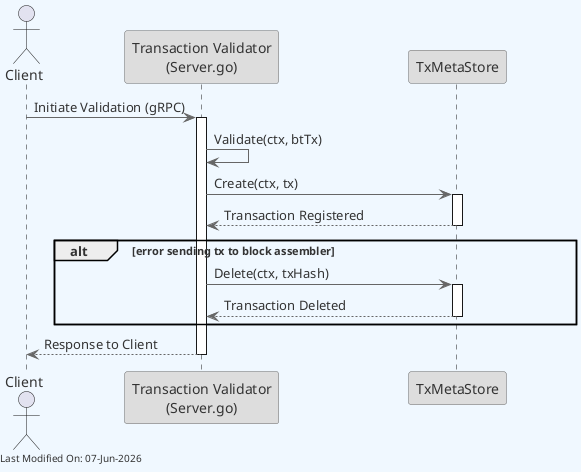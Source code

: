@startuml
skinparam backgroundColor #F0F8FF
skinparam defaultFontColor #333333
skinparam arrowColor #666666

' Define borders for all elements
skinparam entity {
  BorderColor #666666
  BackgroundColor #DDDDDD
}

skinparam control {
  BorderColor #666666
  BackgroundColor #DDDDDD
}

skinparam participant {
  BorderColor #666666
  BackgroundColor #DDDDDD
}




skinparam ParticipantPadding 60

actor Client
participant "Transaction Validator\n(Server.go)" as ValidatorServer
participant "TxMetaStore" as TxMetaStore

Client -> ValidatorServer: Initiate Validation (gRPC)
activate ValidatorServer

ValidatorServer -> ValidatorServer: Validate(ctx, btTx)


ValidatorServer -> TxMetaStore: Create(ctx, tx)
activate TxMetaStore
TxMetaStore --> ValidatorServer: Transaction Registered
deactivate TxMetaStore

alt error sending tx to block assembler
    ValidatorServer -> TxMetaStore: Delete(ctx, txHash)
    activate TxMetaStore
    TxMetaStore --> ValidatorServer: Transaction Deleted
    deactivate TxMetaStore
end


ValidatorServer --> Client: Response to Client

deactivate ValidatorServer

left footer Last Modified On: %date("dd-MMM-yyyy")

@enduml
